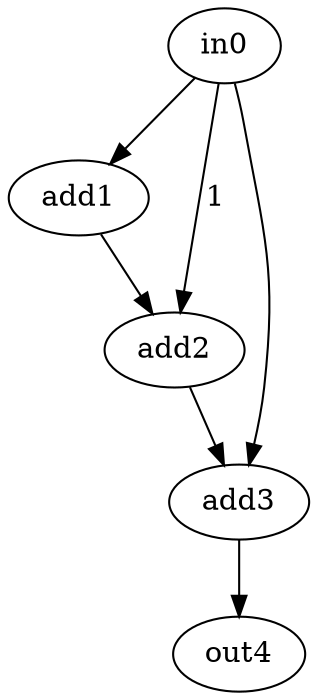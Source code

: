 strict digraph "arf" {
0 [alap=0, asap=0, label=in0, op=in];
1 [alap=1, asap=1, label=add1, op=addi, value=2];
2 [alap=2, asap=2, label=add2, op=add, value=2];
3 [alap=3, asap=3, label=add3, op=add, value=2];
4 [alap=4, asap=4, label=out4, op=out];
0 -> 1  [port=0, w=0];
0 -> 2  [label=1, port=0, w=1];
0 -> 3  [port=0, w=0];
1 -> 2  [port=1, w=0];
2 -> 3  [port=1, w=0];
3 -> 4  [port=0, w=0];
}
